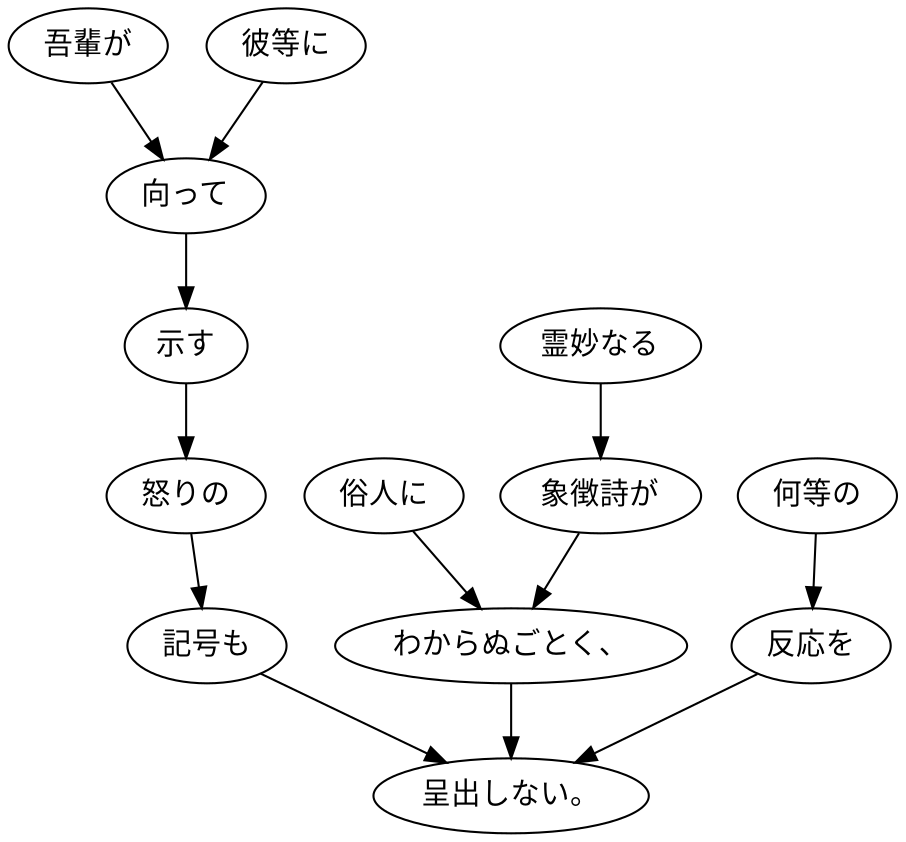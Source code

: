 digraph graph4168 {
	node0 [label="俗人に"];
	node1 [label="霊妙なる"];
	node2 [label="象徴詩が"];
	node3 [label="わからぬごとく、"];
	node4 [label="吾輩が"];
	node5 [label="彼等に"];
	node6 [label="向って"];
	node7 [label="示す"];
	node8 [label="怒りの"];
	node9 [label="記号も"];
	node10 [label="何等の"];
	node11 [label="反応を"];
	node12 [label="呈出しない。"];
	node0 -> node3;
	node1 -> node2;
	node2 -> node3;
	node3 -> node12;
	node4 -> node6;
	node5 -> node6;
	node6 -> node7;
	node7 -> node8;
	node8 -> node9;
	node9 -> node12;
	node10 -> node11;
	node11 -> node12;
}
